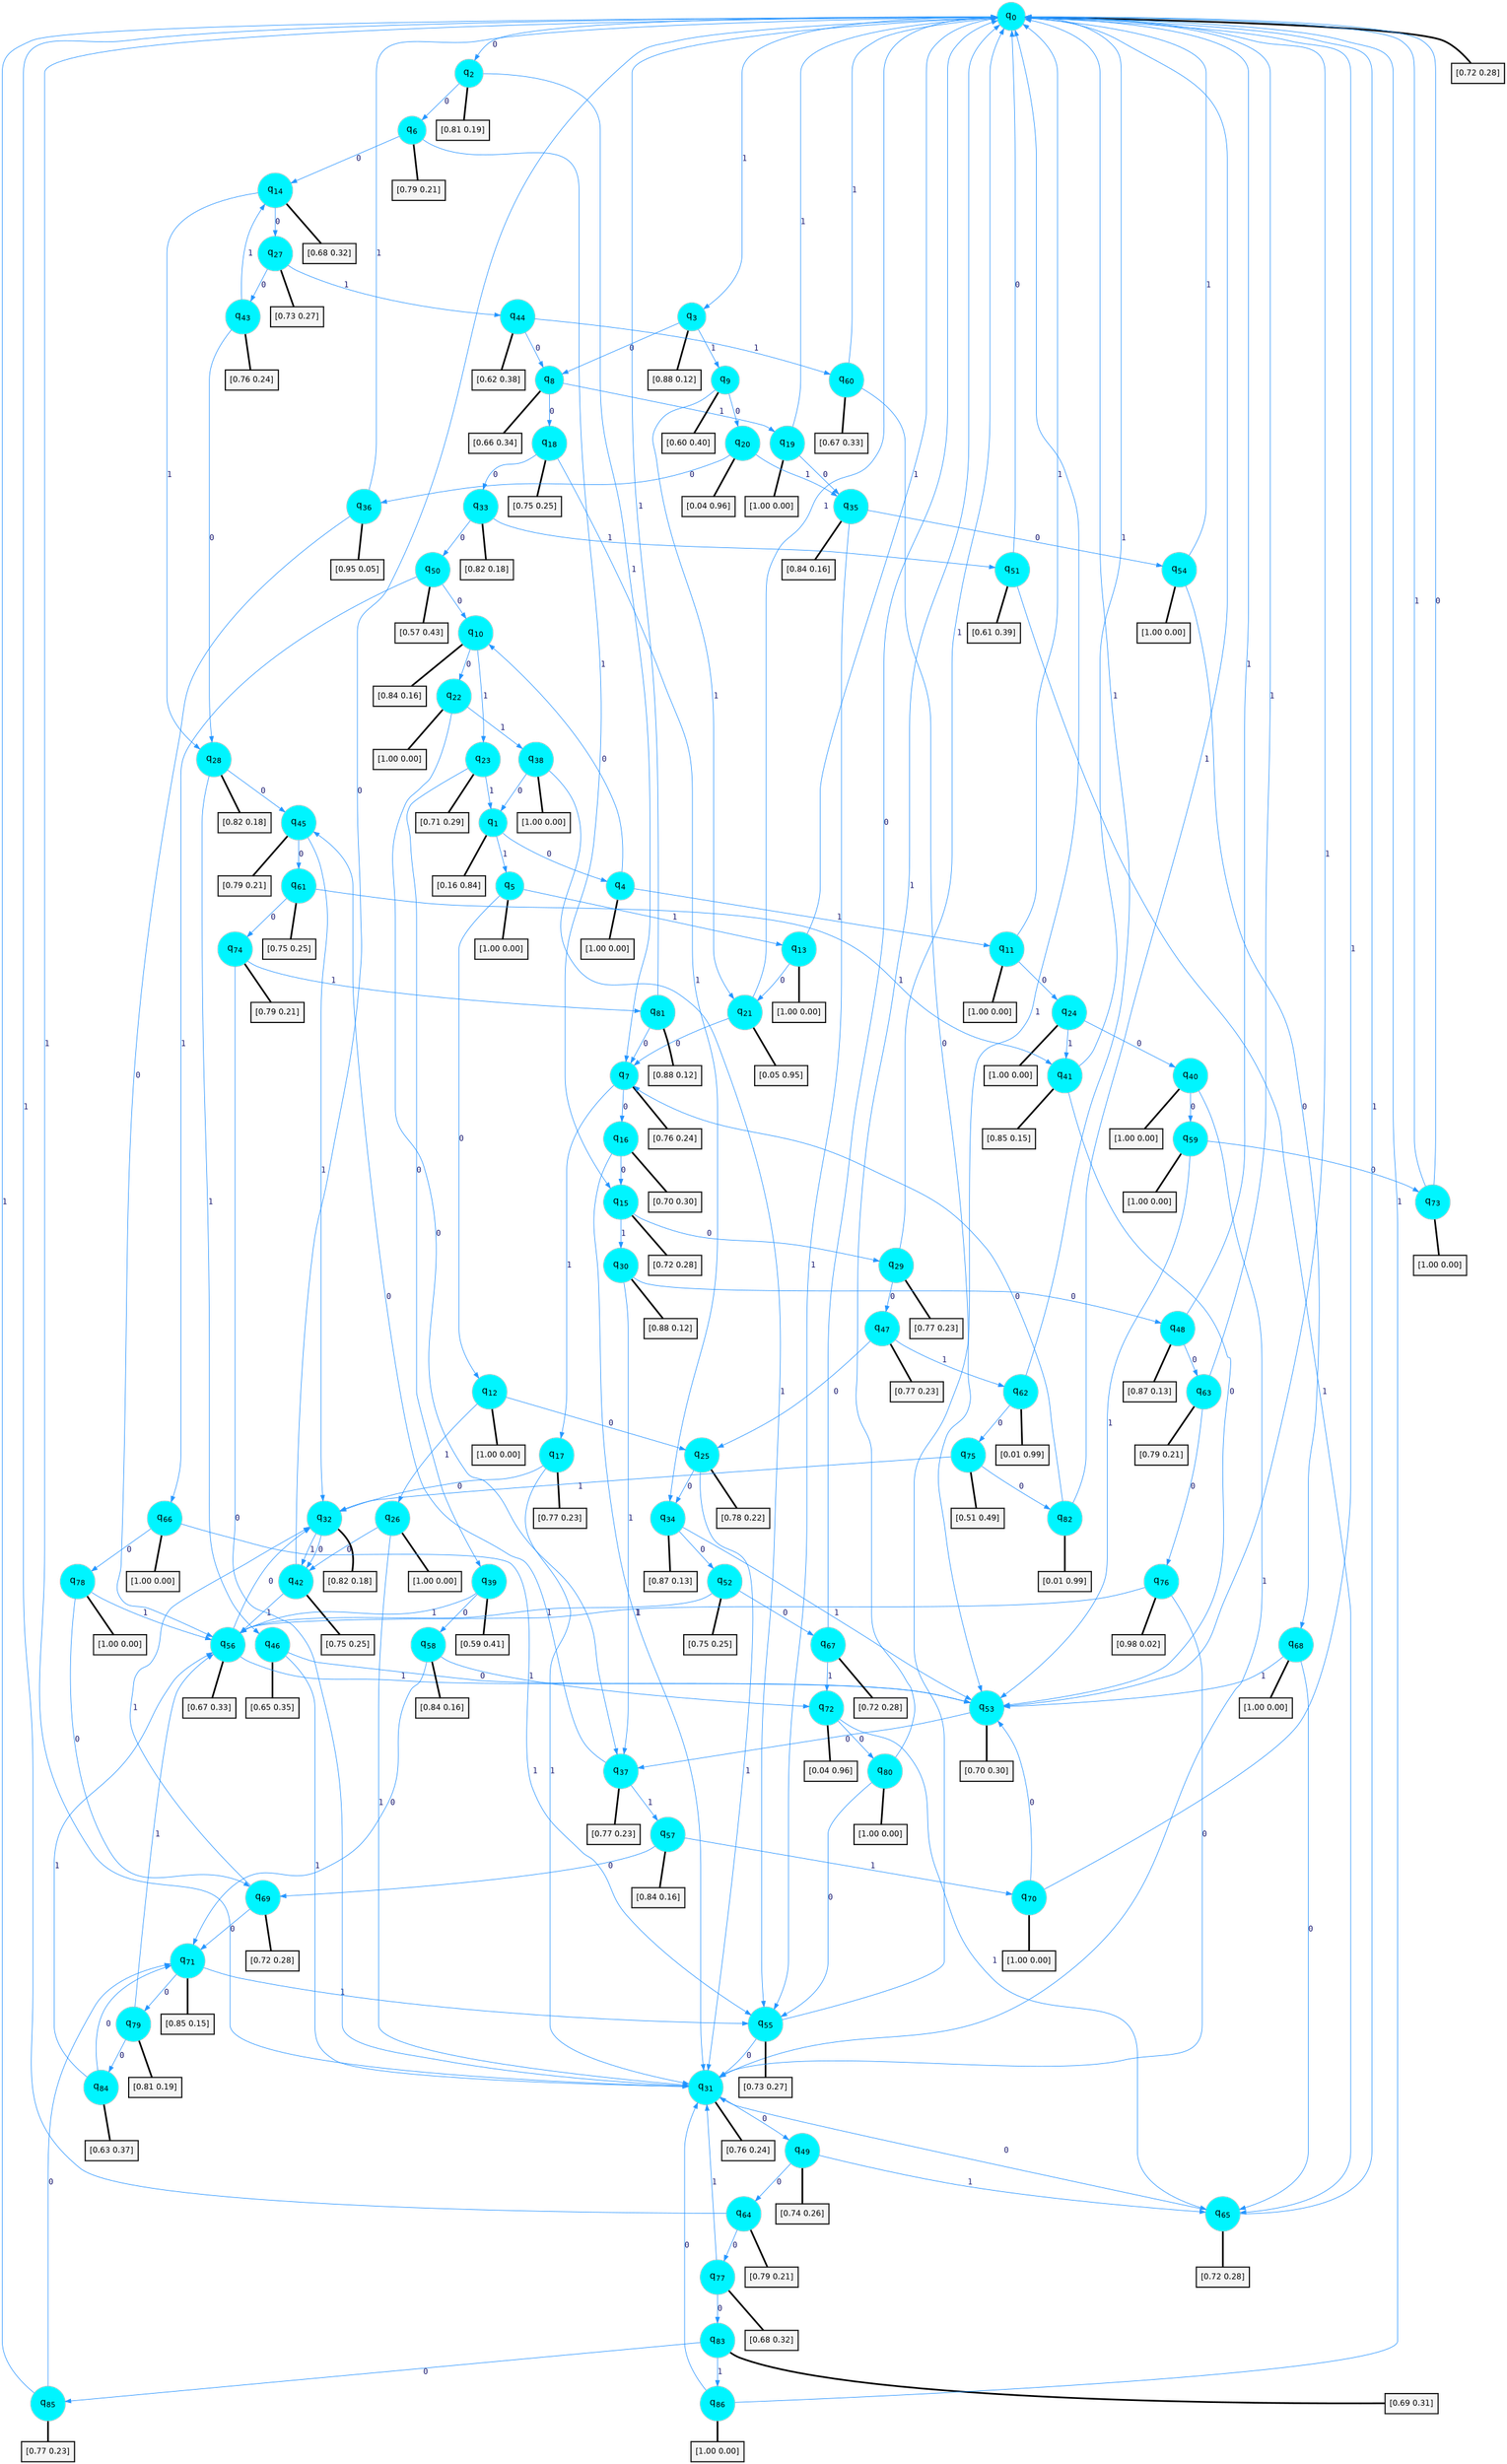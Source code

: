 digraph G {
graph [
bgcolor=transparent, dpi=300, rankdir=TD, size="40,25"];
node [
color=gray, fillcolor=turquoise1, fontcolor=black, fontname=Helvetica, fontsize=16, fontweight=bold, shape=circle, style=filled];
edge [
arrowsize=1, color=dodgerblue1, fontcolor=midnightblue, fontname=courier, fontweight=bold, penwidth=1, style=solid, weight=20];
0[label=<q<SUB>0</SUB>>];
1[label=<q<SUB>1</SUB>>];
2[label=<q<SUB>2</SUB>>];
3[label=<q<SUB>3</SUB>>];
4[label=<q<SUB>4</SUB>>];
5[label=<q<SUB>5</SUB>>];
6[label=<q<SUB>6</SUB>>];
7[label=<q<SUB>7</SUB>>];
8[label=<q<SUB>8</SUB>>];
9[label=<q<SUB>9</SUB>>];
10[label=<q<SUB>10</SUB>>];
11[label=<q<SUB>11</SUB>>];
12[label=<q<SUB>12</SUB>>];
13[label=<q<SUB>13</SUB>>];
14[label=<q<SUB>14</SUB>>];
15[label=<q<SUB>15</SUB>>];
16[label=<q<SUB>16</SUB>>];
17[label=<q<SUB>17</SUB>>];
18[label=<q<SUB>18</SUB>>];
19[label=<q<SUB>19</SUB>>];
20[label=<q<SUB>20</SUB>>];
21[label=<q<SUB>21</SUB>>];
22[label=<q<SUB>22</SUB>>];
23[label=<q<SUB>23</SUB>>];
24[label=<q<SUB>24</SUB>>];
25[label=<q<SUB>25</SUB>>];
26[label=<q<SUB>26</SUB>>];
27[label=<q<SUB>27</SUB>>];
28[label=<q<SUB>28</SUB>>];
29[label=<q<SUB>29</SUB>>];
30[label=<q<SUB>30</SUB>>];
31[label=<q<SUB>31</SUB>>];
32[label=<q<SUB>32</SUB>>];
33[label=<q<SUB>33</SUB>>];
34[label=<q<SUB>34</SUB>>];
35[label=<q<SUB>35</SUB>>];
36[label=<q<SUB>36</SUB>>];
37[label=<q<SUB>37</SUB>>];
38[label=<q<SUB>38</SUB>>];
39[label=<q<SUB>39</SUB>>];
40[label=<q<SUB>40</SUB>>];
41[label=<q<SUB>41</SUB>>];
42[label=<q<SUB>42</SUB>>];
43[label=<q<SUB>43</SUB>>];
44[label=<q<SUB>44</SUB>>];
45[label=<q<SUB>45</SUB>>];
46[label=<q<SUB>46</SUB>>];
47[label=<q<SUB>47</SUB>>];
48[label=<q<SUB>48</SUB>>];
49[label=<q<SUB>49</SUB>>];
50[label=<q<SUB>50</SUB>>];
51[label=<q<SUB>51</SUB>>];
52[label=<q<SUB>52</SUB>>];
53[label=<q<SUB>53</SUB>>];
54[label=<q<SUB>54</SUB>>];
55[label=<q<SUB>55</SUB>>];
56[label=<q<SUB>56</SUB>>];
57[label=<q<SUB>57</SUB>>];
58[label=<q<SUB>58</SUB>>];
59[label=<q<SUB>59</SUB>>];
60[label=<q<SUB>60</SUB>>];
61[label=<q<SUB>61</SUB>>];
62[label=<q<SUB>62</SUB>>];
63[label=<q<SUB>63</SUB>>];
64[label=<q<SUB>64</SUB>>];
65[label=<q<SUB>65</SUB>>];
66[label=<q<SUB>66</SUB>>];
67[label=<q<SUB>67</SUB>>];
68[label=<q<SUB>68</SUB>>];
69[label=<q<SUB>69</SUB>>];
70[label=<q<SUB>70</SUB>>];
71[label=<q<SUB>71</SUB>>];
72[label=<q<SUB>72</SUB>>];
73[label=<q<SUB>73</SUB>>];
74[label=<q<SUB>74</SUB>>];
75[label=<q<SUB>75</SUB>>];
76[label=<q<SUB>76</SUB>>];
77[label=<q<SUB>77</SUB>>];
78[label=<q<SUB>78</SUB>>];
79[label=<q<SUB>79</SUB>>];
80[label=<q<SUB>80</SUB>>];
81[label=<q<SUB>81</SUB>>];
82[label=<q<SUB>82</SUB>>];
83[label=<q<SUB>83</SUB>>];
84[label=<q<SUB>84</SUB>>];
85[label=<q<SUB>85</SUB>>];
86[label=<q<SUB>86</SUB>>];
87[label="[0.72 0.28]", shape=box,fontcolor=black, fontname=Helvetica, fontsize=14, penwidth=2, fillcolor=whitesmoke,color=black];
88[label="[0.16 0.84]", shape=box,fontcolor=black, fontname=Helvetica, fontsize=14, penwidth=2, fillcolor=whitesmoke,color=black];
89[label="[0.81 0.19]", shape=box,fontcolor=black, fontname=Helvetica, fontsize=14, penwidth=2, fillcolor=whitesmoke,color=black];
90[label="[0.88 0.12]", shape=box,fontcolor=black, fontname=Helvetica, fontsize=14, penwidth=2, fillcolor=whitesmoke,color=black];
91[label="[1.00 0.00]", shape=box,fontcolor=black, fontname=Helvetica, fontsize=14, penwidth=2, fillcolor=whitesmoke,color=black];
92[label="[1.00 0.00]", shape=box,fontcolor=black, fontname=Helvetica, fontsize=14, penwidth=2, fillcolor=whitesmoke,color=black];
93[label="[0.79 0.21]", shape=box,fontcolor=black, fontname=Helvetica, fontsize=14, penwidth=2, fillcolor=whitesmoke,color=black];
94[label="[0.76 0.24]", shape=box,fontcolor=black, fontname=Helvetica, fontsize=14, penwidth=2, fillcolor=whitesmoke,color=black];
95[label="[0.66 0.34]", shape=box,fontcolor=black, fontname=Helvetica, fontsize=14, penwidth=2, fillcolor=whitesmoke,color=black];
96[label="[0.60 0.40]", shape=box,fontcolor=black, fontname=Helvetica, fontsize=14, penwidth=2, fillcolor=whitesmoke,color=black];
97[label="[0.84 0.16]", shape=box,fontcolor=black, fontname=Helvetica, fontsize=14, penwidth=2, fillcolor=whitesmoke,color=black];
98[label="[1.00 0.00]", shape=box,fontcolor=black, fontname=Helvetica, fontsize=14, penwidth=2, fillcolor=whitesmoke,color=black];
99[label="[1.00 0.00]", shape=box,fontcolor=black, fontname=Helvetica, fontsize=14, penwidth=2, fillcolor=whitesmoke,color=black];
100[label="[1.00 0.00]", shape=box,fontcolor=black, fontname=Helvetica, fontsize=14, penwidth=2, fillcolor=whitesmoke,color=black];
101[label="[0.68 0.32]", shape=box,fontcolor=black, fontname=Helvetica, fontsize=14, penwidth=2, fillcolor=whitesmoke,color=black];
102[label="[0.72 0.28]", shape=box,fontcolor=black, fontname=Helvetica, fontsize=14, penwidth=2, fillcolor=whitesmoke,color=black];
103[label="[0.70 0.30]", shape=box,fontcolor=black, fontname=Helvetica, fontsize=14, penwidth=2, fillcolor=whitesmoke,color=black];
104[label="[0.77 0.23]", shape=box,fontcolor=black, fontname=Helvetica, fontsize=14, penwidth=2, fillcolor=whitesmoke,color=black];
105[label="[0.75 0.25]", shape=box,fontcolor=black, fontname=Helvetica, fontsize=14, penwidth=2, fillcolor=whitesmoke,color=black];
106[label="[1.00 0.00]", shape=box,fontcolor=black, fontname=Helvetica, fontsize=14, penwidth=2, fillcolor=whitesmoke,color=black];
107[label="[0.04 0.96]", shape=box,fontcolor=black, fontname=Helvetica, fontsize=14, penwidth=2, fillcolor=whitesmoke,color=black];
108[label="[0.05 0.95]", shape=box,fontcolor=black, fontname=Helvetica, fontsize=14, penwidth=2, fillcolor=whitesmoke,color=black];
109[label="[1.00 0.00]", shape=box,fontcolor=black, fontname=Helvetica, fontsize=14, penwidth=2, fillcolor=whitesmoke,color=black];
110[label="[0.71 0.29]", shape=box,fontcolor=black, fontname=Helvetica, fontsize=14, penwidth=2, fillcolor=whitesmoke,color=black];
111[label="[1.00 0.00]", shape=box,fontcolor=black, fontname=Helvetica, fontsize=14, penwidth=2, fillcolor=whitesmoke,color=black];
112[label="[0.78 0.22]", shape=box,fontcolor=black, fontname=Helvetica, fontsize=14, penwidth=2, fillcolor=whitesmoke,color=black];
113[label="[1.00 0.00]", shape=box,fontcolor=black, fontname=Helvetica, fontsize=14, penwidth=2, fillcolor=whitesmoke,color=black];
114[label="[0.73 0.27]", shape=box,fontcolor=black, fontname=Helvetica, fontsize=14, penwidth=2, fillcolor=whitesmoke,color=black];
115[label="[0.82 0.18]", shape=box,fontcolor=black, fontname=Helvetica, fontsize=14, penwidth=2, fillcolor=whitesmoke,color=black];
116[label="[0.77 0.23]", shape=box,fontcolor=black, fontname=Helvetica, fontsize=14, penwidth=2, fillcolor=whitesmoke,color=black];
117[label="[0.88 0.12]", shape=box,fontcolor=black, fontname=Helvetica, fontsize=14, penwidth=2, fillcolor=whitesmoke,color=black];
118[label="[0.76 0.24]", shape=box,fontcolor=black, fontname=Helvetica, fontsize=14, penwidth=2, fillcolor=whitesmoke,color=black];
119[label="[0.82 0.18]", shape=box,fontcolor=black, fontname=Helvetica, fontsize=14, penwidth=2, fillcolor=whitesmoke,color=black];
120[label="[0.82 0.18]", shape=box,fontcolor=black, fontname=Helvetica, fontsize=14, penwidth=2, fillcolor=whitesmoke,color=black];
121[label="[0.87 0.13]", shape=box,fontcolor=black, fontname=Helvetica, fontsize=14, penwidth=2, fillcolor=whitesmoke,color=black];
122[label="[0.84 0.16]", shape=box,fontcolor=black, fontname=Helvetica, fontsize=14, penwidth=2, fillcolor=whitesmoke,color=black];
123[label="[0.95 0.05]", shape=box,fontcolor=black, fontname=Helvetica, fontsize=14, penwidth=2, fillcolor=whitesmoke,color=black];
124[label="[0.77 0.23]", shape=box,fontcolor=black, fontname=Helvetica, fontsize=14, penwidth=2, fillcolor=whitesmoke,color=black];
125[label="[1.00 0.00]", shape=box,fontcolor=black, fontname=Helvetica, fontsize=14, penwidth=2, fillcolor=whitesmoke,color=black];
126[label="[0.59 0.41]", shape=box,fontcolor=black, fontname=Helvetica, fontsize=14, penwidth=2, fillcolor=whitesmoke,color=black];
127[label="[1.00 0.00]", shape=box,fontcolor=black, fontname=Helvetica, fontsize=14, penwidth=2, fillcolor=whitesmoke,color=black];
128[label="[0.85 0.15]", shape=box,fontcolor=black, fontname=Helvetica, fontsize=14, penwidth=2, fillcolor=whitesmoke,color=black];
129[label="[0.75 0.25]", shape=box,fontcolor=black, fontname=Helvetica, fontsize=14, penwidth=2, fillcolor=whitesmoke,color=black];
130[label="[0.76 0.24]", shape=box,fontcolor=black, fontname=Helvetica, fontsize=14, penwidth=2, fillcolor=whitesmoke,color=black];
131[label="[0.62 0.38]", shape=box,fontcolor=black, fontname=Helvetica, fontsize=14, penwidth=2, fillcolor=whitesmoke,color=black];
132[label="[0.79 0.21]", shape=box,fontcolor=black, fontname=Helvetica, fontsize=14, penwidth=2, fillcolor=whitesmoke,color=black];
133[label="[0.65 0.35]", shape=box,fontcolor=black, fontname=Helvetica, fontsize=14, penwidth=2, fillcolor=whitesmoke,color=black];
134[label="[0.77 0.23]", shape=box,fontcolor=black, fontname=Helvetica, fontsize=14, penwidth=2, fillcolor=whitesmoke,color=black];
135[label="[0.87 0.13]", shape=box,fontcolor=black, fontname=Helvetica, fontsize=14, penwidth=2, fillcolor=whitesmoke,color=black];
136[label="[0.74 0.26]", shape=box,fontcolor=black, fontname=Helvetica, fontsize=14, penwidth=2, fillcolor=whitesmoke,color=black];
137[label="[0.57 0.43]", shape=box,fontcolor=black, fontname=Helvetica, fontsize=14, penwidth=2, fillcolor=whitesmoke,color=black];
138[label="[0.61 0.39]", shape=box,fontcolor=black, fontname=Helvetica, fontsize=14, penwidth=2, fillcolor=whitesmoke,color=black];
139[label="[0.75 0.25]", shape=box,fontcolor=black, fontname=Helvetica, fontsize=14, penwidth=2, fillcolor=whitesmoke,color=black];
140[label="[0.70 0.30]", shape=box,fontcolor=black, fontname=Helvetica, fontsize=14, penwidth=2, fillcolor=whitesmoke,color=black];
141[label="[1.00 0.00]", shape=box,fontcolor=black, fontname=Helvetica, fontsize=14, penwidth=2, fillcolor=whitesmoke,color=black];
142[label="[0.73 0.27]", shape=box,fontcolor=black, fontname=Helvetica, fontsize=14, penwidth=2, fillcolor=whitesmoke,color=black];
143[label="[0.67 0.33]", shape=box,fontcolor=black, fontname=Helvetica, fontsize=14, penwidth=2, fillcolor=whitesmoke,color=black];
144[label="[0.84 0.16]", shape=box,fontcolor=black, fontname=Helvetica, fontsize=14, penwidth=2, fillcolor=whitesmoke,color=black];
145[label="[0.84 0.16]", shape=box,fontcolor=black, fontname=Helvetica, fontsize=14, penwidth=2, fillcolor=whitesmoke,color=black];
146[label="[1.00 0.00]", shape=box,fontcolor=black, fontname=Helvetica, fontsize=14, penwidth=2, fillcolor=whitesmoke,color=black];
147[label="[0.67 0.33]", shape=box,fontcolor=black, fontname=Helvetica, fontsize=14, penwidth=2, fillcolor=whitesmoke,color=black];
148[label="[0.75 0.25]", shape=box,fontcolor=black, fontname=Helvetica, fontsize=14, penwidth=2, fillcolor=whitesmoke,color=black];
149[label="[0.01 0.99]", shape=box,fontcolor=black, fontname=Helvetica, fontsize=14, penwidth=2, fillcolor=whitesmoke,color=black];
150[label="[0.79 0.21]", shape=box,fontcolor=black, fontname=Helvetica, fontsize=14, penwidth=2, fillcolor=whitesmoke,color=black];
151[label="[0.79 0.21]", shape=box,fontcolor=black, fontname=Helvetica, fontsize=14, penwidth=2, fillcolor=whitesmoke,color=black];
152[label="[0.72 0.28]", shape=box,fontcolor=black, fontname=Helvetica, fontsize=14, penwidth=2, fillcolor=whitesmoke,color=black];
153[label="[1.00 0.00]", shape=box,fontcolor=black, fontname=Helvetica, fontsize=14, penwidth=2, fillcolor=whitesmoke,color=black];
154[label="[0.72 0.28]", shape=box,fontcolor=black, fontname=Helvetica, fontsize=14, penwidth=2, fillcolor=whitesmoke,color=black];
155[label="[1.00 0.00]", shape=box,fontcolor=black, fontname=Helvetica, fontsize=14, penwidth=2, fillcolor=whitesmoke,color=black];
156[label="[0.72 0.28]", shape=box,fontcolor=black, fontname=Helvetica, fontsize=14, penwidth=2, fillcolor=whitesmoke,color=black];
157[label="[1.00 0.00]", shape=box,fontcolor=black, fontname=Helvetica, fontsize=14, penwidth=2, fillcolor=whitesmoke,color=black];
158[label="[0.85 0.15]", shape=box,fontcolor=black, fontname=Helvetica, fontsize=14, penwidth=2, fillcolor=whitesmoke,color=black];
159[label="[0.04 0.96]", shape=box,fontcolor=black, fontname=Helvetica, fontsize=14, penwidth=2, fillcolor=whitesmoke,color=black];
160[label="[1.00 0.00]", shape=box,fontcolor=black, fontname=Helvetica, fontsize=14, penwidth=2, fillcolor=whitesmoke,color=black];
161[label="[0.79 0.21]", shape=box,fontcolor=black, fontname=Helvetica, fontsize=14, penwidth=2, fillcolor=whitesmoke,color=black];
162[label="[0.51 0.49]", shape=box,fontcolor=black, fontname=Helvetica, fontsize=14, penwidth=2, fillcolor=whitesmoke,color=black];
163[label="[0.98 0.02]", shape=box,fontcolor=black, fontname=Helvetica, fontsize=14, penwidth=2, fillcolor=whitesmoke,color=black];
164[label="[0.68 0.32]", shape=box,fontcolor=black, fontname=Helvetica, fontsize=14, penwidth=2, fillcolor=whitesmoke,color=black];
165[label="[1.00 0.00]", shape=box,fontcolor=black, fontname=Helvetica, fontsize=14, penwidth=2, fillcolor=whitesmoke,color=black];
166[label="[0.81 0.19]", shape=box,fontcolor=black, fontname=Helvetica, fontsize=14, penwidth=2, fillcolor=whitesmoke,color=black];
167[label="[1.00 0.00]", shape=box,fontcolor=black, fontname=Helvetica, fontsize=14, penwidth=2, fillcolor=whitesmoke,color=black];
168[label="[0.88 0.12]", shape=box,fontcolor=black, fontname=Helvetica, fontsize=14, penwidth=2, fillcolor=whitesmoke,color=black];
169[label="[0.01 0.99]", shape=box,fontcolor=black, fontname=Helvetica, fontsize=14, penwidth=2, fillcolor=whitesmoke,color=black];
170[label="[0.69 0.31]", shape=box,fontcolor=black, fontname=Helvetica, fontsize=14, penwidth=2, fillcolor=whitesmoke,color=black];
171[label="[0.63 0.37]", shape=box,fontcolor=black, fontname=Helvetica, fontsize=14, penwidth=2, fillcolor=whitesmoke,color=black];
172[label="[0.77 0.23]", shape=box,fontcolor=black, fontname=Helvetica, fontsize=14, penwidth=2, fillcolor=whitesmoke,color=black];
173[label="[1.00 0.00]", shape=box,fontcolor=black, fontname=Helvetica, fontsize=14, penwidth=2, fillcolor=whitesmoke,color=black];
0->2 [label=0];
0->3 [label=1];
0->87 [arrowhead=none, penwidth=3,color=black];
1->4 [label=0];
1->5 [label=1];
1->88 [arrowhead=none, penwidth=3,color=black];
2->6 [label=0];
2->7 [label=1];
2->89 [arrowhead=none, penwidth=3,color=black];
3->8 [label=0];
3->9 [label=1];
3->90 [arrowhead=none, penwidth=3,color=black];
4->10 [label=0];
4->11 [label=1];
4->91 [arrowhead=none, penwidth=3,color=black];
5->12 [label=0];
5->13 [label=1];
5->92 [arrowhead=none, penwidth=3,color=black];
6->14 [label=0];
6->15 [label=1];
6->93 [arrowhead=none, penwidth=3,color=black];
7->16 [label=0];
7->17 [label=1];
7->94 [arrowhead=none, penwidth=3,color=black];
8->18 [label=0];
8->19 [label=1];
8->95 [arrowhead=none, penwidth=3,color=black];
9->20 [label=0];
9->21 [label=1];
9->96 [arrowhead=none, penwidth=3,color=black];
10->22 [label=0];
10->23 [label=1];
10->97 [arrowhead=none, penwidth=3,color=black];
11->24 [label=0];
11->0 [label=1];
11->98 [arrowhead=none, penwidth=3,color=black];
12->25 [label=0];
12->26 [label=1];
12->99 [arrowhead=none, penwidth=3,color=black];
13->21 [label=0];
13->0 [label=1];
13->100 [arrowhead=none, penwidth=3,color=black];
14->27 [label=0];
14->28 [label=1];
14->101 [arrowhead=none, penwidth=3,color=black];
15->29 [label=0];
15->30 [label=1];
15->102 [arrowhead=none, penwidth=3,color=black];
16->15 [label=0];
16->31 [label=1];
16->103 [arrowhead=none, penwidth=3,color=black];
17->32 [label=0];
17->31 [label=1];
17->104 [arrowhead=none, penwidth=3,color=black];
18->33 [label=0];
18->34 [label=1];
18->105 [arrowhead=none, penwidth=3,color=black];
19->35 [label=0];
19->0 [label=1];
19->106 [arrowhead=none, penwidth=3,color=black];
20->36 [label=0];
20->35 [label=1];
20->107 [arrowhead=none, penwidth=3,color=black];
21->7 [label=0];
21->0 [label=1];
21->108 [arrowhead=none, penwidth=3,color=black];
22->37 [label=0];
22->38 [label=1];
22->109 [arrowhead=none, penwidth=3,color=black];
23->39 [label=0];
23->1 [label=1];
23->110 [arrowhead=none, penwidth=3,color=black];
24->40 [label=0];
24->41 [label=1];
24->111 [arrowhead=none, penwidth=3,color=black];
25->34 [label=0];
25->31 [label=1];
25->112 [arrowhead=none, penwidth=3,color=black];
26->42 [label=0];
26->31 [label=1];
26->113 [arrowhead=none, penwidth=3,color=black];
27->43 [label=0];
27->44 [label=1];
27->114 [arrowhead=none, penwidth=3,color=black];
28->45 [label=0];
28->46 [label=1];
28->115 [arrowhead=none, penwidth=3,color=black];
29->47 [label=0];
29->0 [label=1];
29->116 [arrowhead=none, penwidth=3,color=black];
30->48 [label=0];
30->37 [label=1];
30->117 [arrowhead=none, penwidth=3,color=black];
31->49 [label=0];
31->0 [label=1];
31->118 [arrowhead=none, penwidth=3,color=black];
32->42 [label=0];
32->42 [label=1];
32->119 [arrowhead=none, penwidth=3,color=black];
33->50 [label=0];
33->51 [label=1];
33->120 [arrowhead=none, penwidth=3,color=black];
34->52 [label=0];
34->53 [label=1];
34->121 [arrowhead=none, penwidth=3,color=black];
35->54 [label=0];
35->55 [label=1];
35->122 [arrowhead=none, penwidth=3,color=black];
36->56 [label=0];
36->0 [label=1];
36->123 [arrowhead=none, penwidth=3,color=black];
37->45 [label=0];
37->57 [label=1];
37->124 [arrowhead=none, penwidth=3,color=black];
38->1 [label=0];
38->55 [label=1];
38->125 [arrowhead=none, penwidth=3,color=black];
39->58 [label=0];
39->56 [label=1];
39->126 [arrowhead=none, penwidth=3,color=black];
40->59 [label=0];
40->31 [label=1];
40->127 [arrowhead=none, penwidth=3,color=black];
41->53 [label=0];
41->0 [label=1];
41->128 [arrowhead=none, penwidth=3,color=black];
42->0 [label=0];
42->56 [label=1];
42->129 [arrowhead=none, penwidth=3,color=black];
43->28 [label=0];
43->14 [label=1];
43->130 [arrowhead=none, penwidth=3,color=black];
44->8 [label=0];
44->60 [label=1];
44->131 [arrowhead=none, penwidth=3,color=black];
45->61 [label=0];
45->32 [label=1];
45->132 [arrowhead=none, penwidth=3,color=black];
46->53 [label=0];
46->31 [label=1];
46->133 [arrowhead=none, penwidth=3,color=black];
47->25 [label=0];
47->62 [label=1];
47->134 [arrowhead=none, penwidth=3,color=black];
48->63 [label=0];
48->0 [label=1];
48->135 [arrowhead=none, penwidth=3,color=black];
49->64 [label=0];
49->65 [label=1];
49->136 [arrowhead=none, penwidth=3,color=black];
50->10 [label=0];
50->66 [label=1];
50->137 [arrowhead=none, penwidth=3,color=black];
51->0 [label=0];
51->65 [label=1];
51->138 [arrowhead=none, penwidth=3,color=black];
52->67 [label=0];
52->56 [label=1];
52->139 [arrowhead=none, penwidth=3,color=black];
53->37 [label=0];
53->0 [label=1];
53->140 [arrowhead=none, penwidth=3,color=black];
54->68 [label=0];
54->0 [label=1];
54->141 [arrowhead=none, penwidth=3,color=black];
55->31 [label=0];
55->0 [label=1];
55->142 [arrowhead=none, penwidth=3,color=black];
56->32 [label=0];
56->53 [label=1];
56->143 [arrowhead=none, penwidth=3,color=black];
57->69 [label=0];
57->70 [label=1];
57->144 [arrowhead=none, penwidth=3,color=black];
58->71 [label=0];
58->72 [label=1];
58->145 [arrowhead=none, penwidth=3,color=black];
59->73 [label=0];
59->53 [label=1];
59->146 [arrowhead=none, penwidth=3,color=black];
60->53 [label=0];
60->0 [label=1];
60->147 [arrowhead=none, penwidth=3,color=black];
61->74 [label=0];
61->41 [label=1];
61->148 [arrowhead=none, penwidth=3,color=black];
62->75 [label=0];
62->0 [label=1];
62->149 [arrowhead=none, penwidth=3,color=black];
63->76 [label=0];
63->0 [label=1];
63->150 [arrowhead=none, penwidth=3,color=black];
64->77 [label=0];
64->0 [label=1];
64->151 [arrowhead=none, penwidth=3,color=black];
65->31 [label=0];
65->0 [label=1];
65->152 [arrowhead=none, penwidth=3,color=black];
66->78 [label=0];
66->55 [label=1];
66->153 [arrowhead=none, penwidth=3,color=black];
67->0 [label=0];
67->72 [label=1];
67->154 [arrowhead=none, penwidth=3,color=black];
68->65 [label=0];
68->53 [label=1];
68->155 [arrowhead=none, penwidth=3,color=black];
69->71 [label=0];
69->32 [label=1];
69->156 [arrowhead=none, penwidth=3,color=black];
70->53 [label=0];
70->0 [label=1];
70->157 [arrowhead=none, penwidth=3,color=black];
71->79 [label=0];
71->55 [label=1];
71->158 [arrowhead=none, penwidth=3,color=black];
72->80 [label=0];
72->65 [label=1];
72->159 [arrowhead=none, penwidth=3,color=black];
73->0 [label=0];
73->0 [label=1];
73->160 [arrowhead=none, penwidth=3,color=black];
74->31 [label=0];
74->81 [label=1];
74->161 [arrowhead=none, penwidth=3,color=black];
75->82 [label=0];
75->32 [label=1];
75->162 [arrowhead=none, penwidth=3,color=black];
76->31 [label=0];
76->56 [label=1];
76->163 [arrowhead=none, penwidth=3,color=black];
77->83 [label=0];
77->31 [label=1];
77->164 [arrowhead=none, penwidth=3,color=black];
78->69 [label=0];
78->56 [label=1];
78->165 [arrowhead=none, penwidth=3,color=black];
79->84 [label=0];
79->56 [label=1];
79->166 [arrowhead=none, penwidth=3,color=black];
80->55 [label=0];
80->0 [label=1];
80->167 [arrowhead=none, penwidth=3,color=black];
81->7 [label=0];
81->0 [label=1];
81->168 [arrowhead=none, penwidth=3,color=black];
82->7 [label=0];
82->0 [label=1];
82->169 [arrowhead=none, penwidth=3,color=black];
83->85 [label=0];
83->86 [label=1];
83->170 [arrowhead=none, penwidth=3,color=black];
84->71 [label=0];
84->56 [label=1];
84->171 [arrowhead=none, penwidth=3,color=black];
85->71 [label=0];
85->0 [label=1];
85->172 [arrowhead=none, penwidth=3,color=black];
86->31 [label=0];
86->0 [label=1];
86->173 [arrowhead=none, penwidth=3,color=black];
}
